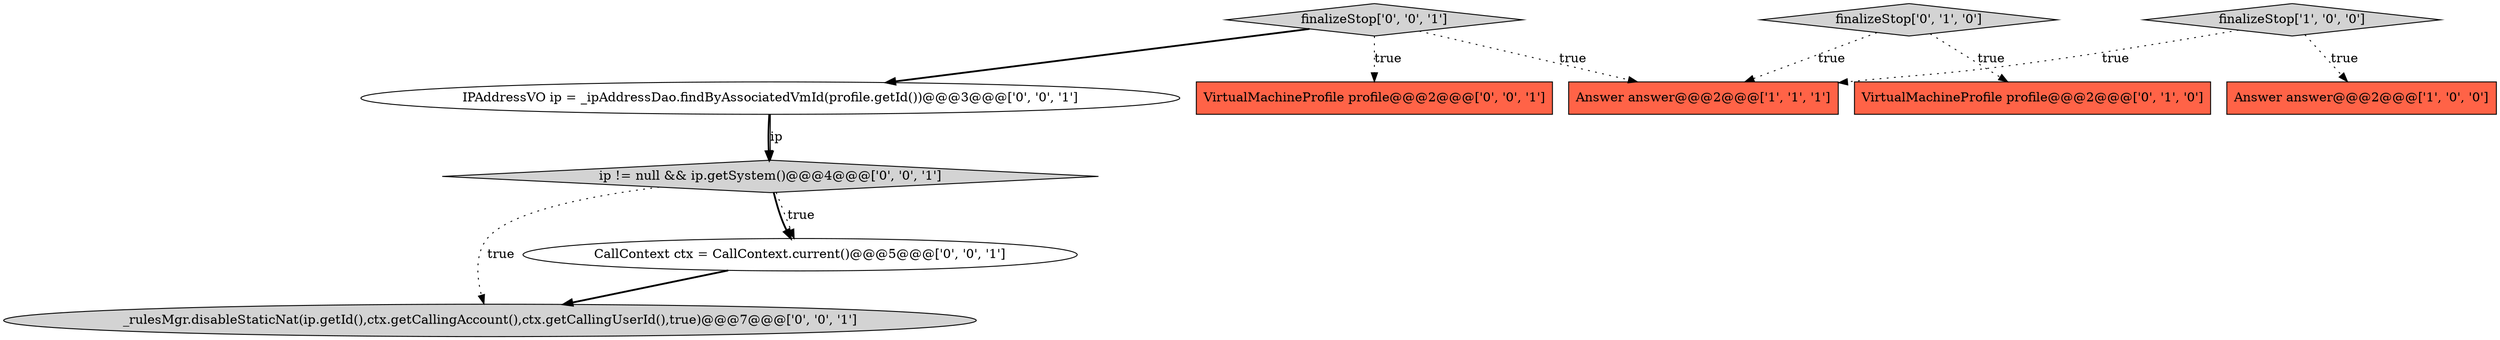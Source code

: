 digraph {
9 [style = filled, label = "ip != null && ip.getSystem()@@@4@@@['0', '0', '1']", fillcolor = lightgray, shape = diamond image = "AAA0AAABBB3BBB"];
7 [style = filled, label = "CallContext ctx = CallContext.current()@@@5@@@['0', '0', '1']", fillcolor = white, shape = ellipse image = "AAA0AAABBB3BBB"];
2 [style = filled, label = "Answer answer@@@2@@@['1', '1', '1']", fillcolor = tomato, shape = box image = "AAA0AAABBB1BBB"];
4 [style = filled, label = "finalizeStop['0', '1', '0']", fillcolor = lightgray, shape = diamond image = "AAA0AAABBB2BBB"];
10 [style = filled, label = "finalizeStop['0', '0', '1']", fillcolor = lightgray, shape = diamond image = "AAA0AAABBB3BBB"];
6 [style = filled, label = "IPAddressVO ip = _ipAddressDao.findByAssociatedVmId(profile.getId())@@@3@@@['0', '0', '1']", fillcolor = white, shape = ellipse image = "AAA0AAABBB3BBB"];
1 [style = filled, label = "Answer answer@@@2@@@['1', '0', '0']", fillcolor = tomato, shape = box image = "AAA0AAABBB1BBB"];
0 [style = filled, label = "finalizeStop['1', '0', '0']", fillcolor = lightgray, shape = diamond image = "AAA0AAABBB1BBB"];
5 [style = filled, label = "VirtualMachineProfile profile@@@2@@@['0', '0', '1']", fillcolor = tomato, shape = box image = "AAA0AAABBB3BBB"];
8 [style = filled, label = "_rulesMgr.disableStaticNat(ip.getId(),ctx.getCallingAccount(),ctx.getCallingUserId(),true)@@@7@@@['0', '0', '1']", fillcolor = lightgray, shape = ellipse image = "AAA0AAABBB3BBB"];
3 [style = filled, label = "VirtualMachineProfile profile@@@2@@@['0', '1', '0']", fillcolor = tomato, shape = box image = "AAA0AAABBB2BBB"];
0->2 [style = dotted, label="true"];
10->2 [style = dotted, label="true"];
6->9 [style = bold, label=""];
6->9 [style = solid, label="ip"];
9->8 [style = dotted, label="true"];
0->1 [style = dotted, label="true"];
7->8 [style = bold, label=""];
10->6 [style = bold, label=""];
4->3 [style = dotted, label="true"];
10->5 [style = dotted, label="true"];
4->2 [style = dotted, label="true"];
9->7 [style = dotted, label="true"];
9->7 [style = bold, label=""];
}
